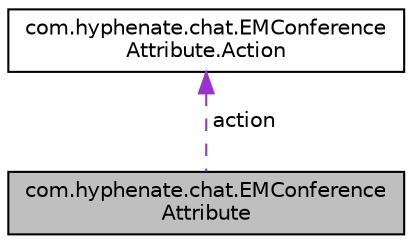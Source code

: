 digraph "com.hyphenate.chat.EMConferenceAttribute"
{
  edge [fontname="Helvetica",fontsize="10",labelfontname="Helvetica",labelfontsize="10"];
  node [fontname="Helvetica",fontsize="10",shape=record];
  Node1 [label="com.hyphenate.chat.EMConference\lAttribute",height=0.2,width=0.4,color="black", fillcolor="grey75", style="filled", fontcolor="black"];
  Node2 -> Node1 [dir="back",color="darkorchid3",fontsize="10",style="dashed",label=" action" ,fontname="Helvetica"];
  Node2 [label="com.hyphenate.chat.EMConference\lAttribute.Action",height=0.2,width=0.4,color="black", fillcolor="white", style="filled",URL="$enumcom_1_1hyphenate_1_1chat_1_1EMConferenceAttribute_1_1Action.html"];
}

